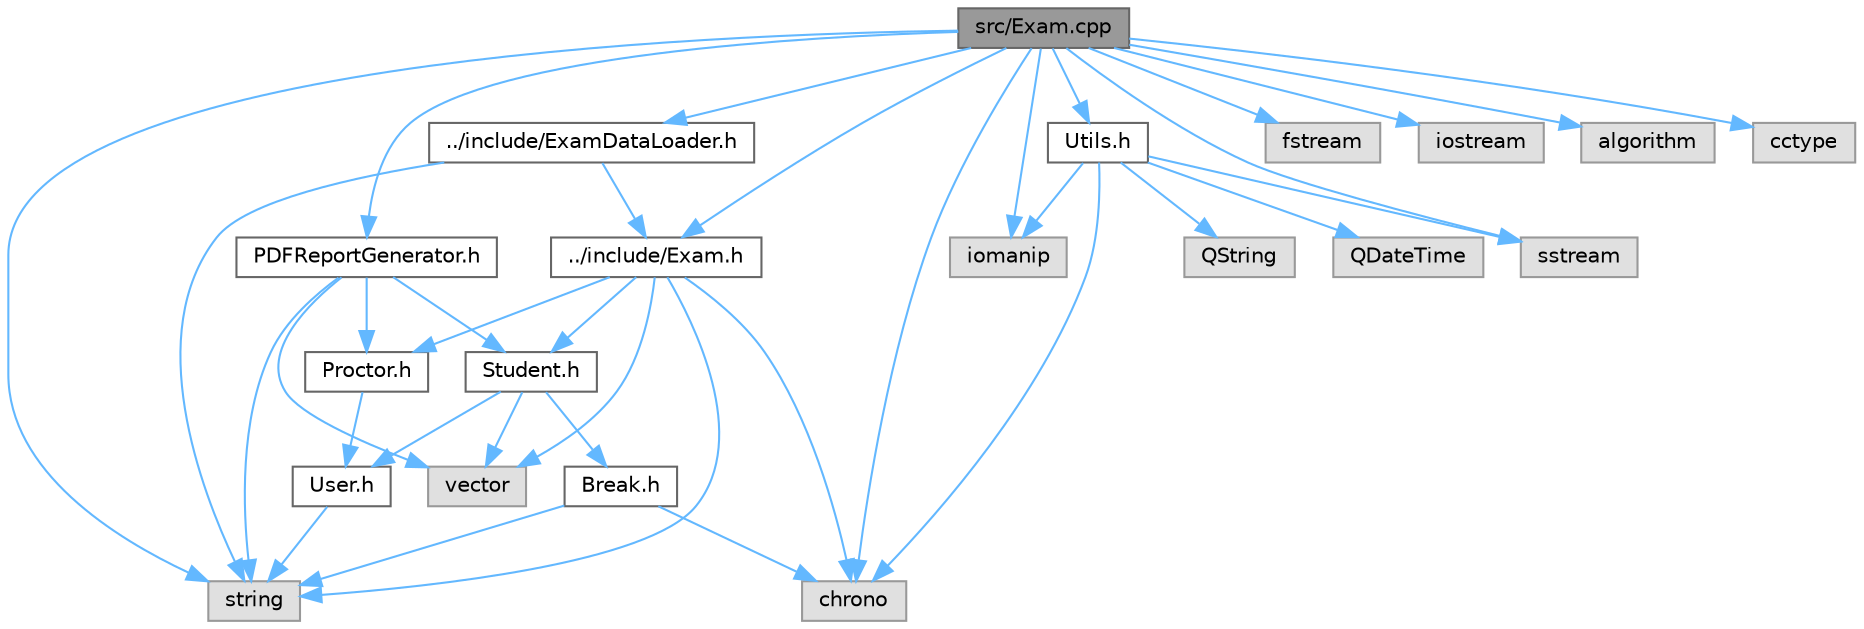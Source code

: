 digraph "src/Exam.cpp"
{
 // LATEX_PDF_SIZE
  bgcolor="transparent";
  edge [fontname=Helvetica,fontsize=10,labelfontname=Helvetica,labelfontsize=10];
  node [fontname=Helvetica,fontsize=10,shape=box,height=0.2,width=0.4];
  Node1 [id="Node000001",label="src/Exam.cpp",height=0.2,width=0.4,color="gray40", fillcolor="grey60", style="filled", fontcolor="black",tooltip="Implementation of the Student class."];
  Node1 -> Node2 [id="edge36_Node000001_Node000002",color="steelblue1",style="solid",tooltip=" "];
  Node2 [id="Node000002",label="../include/Exam.h",height=0.2,width=0.4,color="grey40", fillcolor="white", style="filled",URL="$Exam_8h.html",tooltip=" "];
  Node2 -> Node3 [id="edge37_Node000002_Node000003",color="steelblue1",style="solid",tooltip=" "];
  Node3 [id="Node000003",label="Student.h",height=0.2,width=0.4,color="grey40", fillcolor="white", style="filled",URL="$Student_8h.html",tooltip=" "];
  Node3 -> Node4 [id="edge38_Node000003_Node000004",color="steelblue1",style="solid",tooltip=" "];
  Node4 [id="Node000004",label="User.h",height=0.2,width=0.4,color="grey40", fillcolor="white", style="filled",URL="$User_8h.html",tooltip=" "];
  Node4 -> Node5 [id="edge39_Node000004_Node000005",color="steelblue1",style="solid",tooltip=" "];
  Node5 [id="Node000005",label="string",height=0.2,width=0.4,color="grey60", fillcolor="#E0E0E0", style="filled",tooltip=" "];
  Node3 -> Node6 [id="edge40_Node000003_Node000006",color="steelblue1",style="solid",tooltip=" "];
  Node6 [id="Node000006",label="Break.h",height=0.2,width=0.4,color="grey40", fillcolor="white", style="filled",URL="$Break_8h.html",tooltip="Definition of the Break class."];
  Node6 -> Node7 [id="edge41_Node000006_Node000007",color="steelblue1",style="solid",tooltip=" "];
  Node7 [id="Node000007",label="chrono",height=0.2,width=0.4,color="grey60", fillcolor="#E0E0E0", style="filled",tooltip=" "];
  Node6 -> Node5 [id="edge42_Node000006_Node000005",color="steelblue1",style="solid",tooltip=" "];
  Node3 -> Node8 [id="edge43_Node000003_Node000008",color="steelblue1",style="solid",tooltip=" "];
  Node8 [id="Node000008",label="vector",height=0.2,width=0.4,color="grey60", fillcolor="#E0E0E0", style="filled",tooltip=" "];
  Node2 -> Node9 [id="edge44_Node000002_Node000009",color="steelblue1",style="solid",tooltip=" "];
  Node9 [id="Node000009",label="Proctor.h",height=0.2,width=0.4,color="grey40", fillcolor="white", style="filled",URL="$Proctor_8h.html",tooltip="Definition of the Proctor class."];
  Node9 -> Node4 [id="edge45_Node000009_Node000004",color="steelblue1",style="solid",tooltip=" "];
  Node2 -> Node5 [id="edge46_Node000002_Node000005",color="steelblue1",style="solid",tooltip=" "];
  Node2 -> Node8 [id="edge47_Node000002_Node000008",color="steelblue1",style="solid",tooltip=" "];
  Node2 -> Node7 [id="edge48_Node000002_Node000007",color="steelblue1",style="solid",tooltip=" "];
  Node1 -> Node5 [id="edge49_Node000001_Node000005",color="steelblue1",style="solid",tooltip=" "];
  Node1 -> Node10 [id="edge50_Node000001_Node000010",color="steelblue1",style="solid",tooltip=" "];
  Node10 [id="Node000010",label="fstream",height=0.2,width=0.4,color="grey60", fillcolor="#E0E0E0", style="filled",tooltip=" "];
  Node1 -> Node11 [id="edge51_Node000001_Node000011",color="steelblue1",style="solid",tooltip=" "];
  Node11 [id="Node000011",label="iostream",height=0.2,width=0.4,color="grey60", fillcolor="#E0E0E0", style="filled",tooltip=" "];
  Node1 -> Node12 [id="edge52_Node000001_Node000012",color="steelblue1",style="solid",tooltip=" "];
  Node12 [id="Node000012",label="algorithm",height=0.2,width=0.4,color="grey60", fillcolor="#E0E0E0", style="filled",tooltip=" "];
  Node1 -> Node13 [id="edge53_Node000001_Node000013",color="steelblue1",style="solid",tooltip=" "];
  Node13 [id="Node000013",label="cctype",height=0.2,width=0.4,color="grey60", fillcolor="#E0E0E0", style="filled",tooltip=" "];
  Node1 -> Node7 [id="edge54_Node000001_Node000007",color="steelblue1",style="solid",tooltip=" "];
  Node1 -> Node14 [id="edge55_Node000001_Node000014",color="steelblue1",style="solid",tooltip=" "];
  Node14 [id="Node000014",label="iomanip",height=0.2,width=0.4,color="grey60", fillcolor="#E0E0E0", style="filled",tooltip=" "];
  Node1 -> Node15 [id="edge56_Node000001_Node000015",color="steelblue1",style="solid",tooltip=" "];
  Node15 [id="Node000015",label="sstream",height=0.2,width=0.4,color="grey60", fillcolor="#E0E0E0", style="filled",tooltip=" "];
  Node1 -> Node16 [id="edge57_Node000001_Node000016",color="steelblue1",style="solid",tooltip=" "];
  Node16 [id="Node000016",label="Utils.h",height=0.2,width=0.4,color="grey40", fillcolor="white", style="filled",URL="$Utils_8h.html",tooltip="Utility functions for the Project."];
  Node16 -> Node17 [id="edge58_Node000016_Node000017",color="steelblue1",style="solid",tooltip=" "];
  Node17 [id="Node000017",label="QString",height=0.2,width=0.4,color="grey60", fillcolor="#E0E0E0", style="filled",tooltip=" "];
  Node16 -> Node7 [id="edge59_Node000016_Node000007",color="steelblue1",style="solid",tooltip=" "];
  Node16 -> Node18 [id="edge60_Node000016_Node000018",color="steelblue1",style="solid",tooltip=" "];
  Node18 [id="Node000018",label="QDateTime",height=0.2,width=0.4,color="grey60", fillcolor="#E0E0E0", style="filled",tooltip=" "];
  Node16 -> Node14 [id="edge61_Node000016_Node000014",color="steelblue1",style="solid",tooltip=" "];
  Node16 -> Node15 [id="edge62_Node000016_Node000015",color="steelblue1",style="solid",tooltip=" "];
  Node1 -> Node19 [id="edge63_Node000001_Node000019",color="steelblue1",style="solid",tooltip=" "];
  Node19 [id="Node000019",label="../include/ExamDataLoader.h",height=0.2,width=0.4,color="grey40", fillcolor="white", style="filled",URL="$ExamDataLoader_8h.html",tooltip="Declares the ExamDataLoader class used to load exam configuration data from a file into an Exam objec..."];
  Node19 -> Node5 [id="edge64_Node000019_Node000005",color="steelblue1",style="solid",tooltip=" "];
  Node19 -> Node2 [id="edge65_Node000019_Node000002",color="steelblue1",style="solid",tooltip=" "];
  Node1 -> Node20 [id="edge66_Node000001_Node000020",color="steelblue1",style="solid",tooltip=" "];
  Node20 [id="Node000020",label="PDFReportGenerator.h",height=0.2,width=0.4,color="grey40", fillcolor="white", style="filled",URL="$PDFReportGenerator_8h.html",tooltip="This class uses the libharu library to generate a well-formatted PDF file."];
  Node20 -> Node5 [id="edge67_Node000020_Node000005",color="steelblue1",style="solid",tooltip=" "];
  Node20 -> Node8 [id="edge68_Node000020_Node000008",color="steelblue1",style="solid",tooltip=" "];
  Node20 -> Node3 [id="edge69_Node000020_Node000003",color="steelblue1",style="solid",tooltip=" "];
  Node20 -> Node9 [id="edge70_Node000020_Node000009",color="steelblue1",style="solid",tooltip=" "];
}

